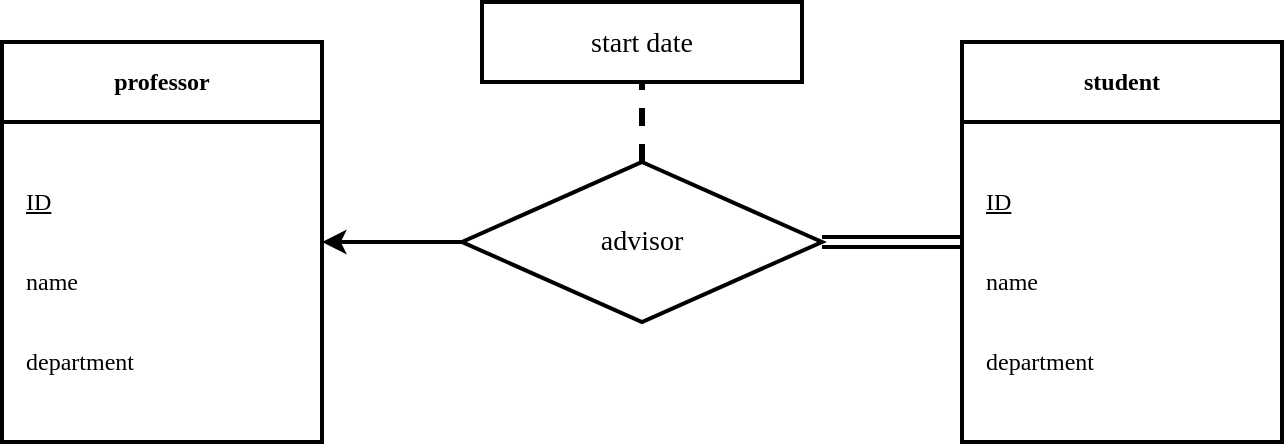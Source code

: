 <mxfile version="24.7.8">
  <diagram name="페이지-1" id="6Y-D9fufT2Aj4vKmrO4j">
    <mxGraphModel dx="1416" dy="1918" grid="1" gridSize="10" guides="1" tooltips="1" connect="1" arrows="1" fold="1" page="1" pageScale="1" pageWidth="850" pageHeight="1100" math="0" shadow="0">
      <root>
        <mxCell id="0" />
        <mxCell id="1" parent="0" />
        <mxCell id="W4ZG8LTANqpaEEe-8gN7-10" style="edgeStyle=orthogonalEdgeStyle;rounded=0;orthogonalLoop=1;jettySize=auto;html=1;exitX=1;exitY=0.5;exitDx=0;exitDy=0;entryX=0;entryY=0.5;entryDx=0;entryDy=0;startArrow=classic;startFill=1;endArrow=none;endFill=0;strokeWidth=2;" parent="1" source="W4ZG8LTANqpaEEe-8gN7-1" target="W4ZG8LTANqpaEEe-8gN7-9" edge="1">
          <mxGeometry relative="1" as="geometry" />
        </mxCell>
        <mxCell id="W4ZG8LTANqpaEEe-8gN7-1" value="professor" style="swimlane;whiteSpace=wrap;html=1;startSize=40;fontFamily=Pretendard Medium;strokeWidth=2;fillColor=none;" parent="1" vertex="1">
          <mxGeometry x="120" y="-40" width="160" height="200" as="geometry" />
        </mxCell>
        <mxCell id="W4ZG8LTANqpaEEe-8gN7-15" value="" style="rounded=0;whiteSpace=wrap;html=1;fillColor=none;" parent="W4ZG8LTANqpaEEe-8gN7-1" vertex="1">
          <mxGeometry y="40" width="160" height="160" as="geometry" />
        </mxCell>
        <mxCell id="W4ZG8LTANqpaEEe-8gN7-2" value="&lt;u&gt;ID&lt;/u&gt;" style="text;html=1;align=left;verticalAlign=middle;whiteSpace=wrap;rounded=0;fontFamily=Pretendard Medium;" parent="W4ZG8LTANqpaEEe-8gN7-1" vertex="1">
          <mxGeometry x="10" y="60" width="140" height="40" as="geometry" />
        </mxCell>
        <mxCell id="W4ZG8LTANqpaEEe-8gN7-3" value="name" style="text;html=1;align=left;verticalAlign=middle;whiteSpace=wrap;rounded=0;fontFamily=Pretendard Medium;" parent="W4ZG8LTANqpaEEe-8gN7-1" vertex="1">
          <mxGeometry x="10" y="100" width="140" height="40" as="geometry" />
        </mxCell>
        <mxCell id="W4ZG8LTANqpaEEe-8gN7-4" value="department" style="text;html=1;align=left;verticalAlign=middle;whiteSpace=wrap;rounded=0;fontFamily=Pretendard Medium;" parent="W4ZG8LTANqpaEEe-8gN7-1" vertex="1">
          <mxGeometry x="10" y="140" width="140" height="40" as="geometry" />
        </mxCell>
        <mxCell id="W4ZG8LTANqpaEEe-8gN7-11" style="rounded=0;orthogonalLoop=1;jettySize=auto;html=1;exitX=0;exitY=0.5;exitDx=0;exitDy=0;entryX=1;entryY=0.5;entryDx=0;entryDy=0;endArrow=none;endFill=0;strokeWidth=2;sourcePerimeterSpacing=0;targetPerimeterSpacing=0;shape=link;" parent="1" source="W4ZG8LTANqpaEEe-8gN7-5" target="W4ZG8LTANqpaEEe-8gN7-9" edge="1">
          <mxGeometry relative="1" as="geometry" />
        </mxCell>
        <mxCell id="W4ZG8LTANqpaEEe-8gN7-5" value="student" style="swimlane;whiteSpace=wrap;html=1;startSize=40;fontFamily=Pretendard Medium;strokeWidth=2;fillColor=none;" parent="1" vertex="1">
          <mxGeometry x="600" y="-40" width="160" height="200" as="geometry" />
        </mxCell>
        <mxCell id="W4ZG8LTANqpaEEe-8gN7-16" value="" style="rounded=0;whiteSpace=wrap;html=1;fillColor=none;" parent="W4ZG8LTANqpaEEe-8gN7-5" vertex="1">
          <mxGeometry y="40" width="160" height="160" as="geometry" />
        </mxCell>
        <mxCell id="W4ZG8LTANqpaEEe-8gN7-6" value="&lt;u&gt;ID&lt;/u&gt;" style="text;html=1;align=left;verticalAlign=middle;whiteSpace=wrap;rounded=0;fontFamily=Pretendard Medium;" parent="W4ZG8LTANqpaEEe-8gN7-5" vertex="1">
          <mxGeometry x="10" y="60" width="140" height="40" as="geometry" />
        </mxCell>
        <mxCell id="W4ZG8LTANqpaEEe-8gN7-7" value="name" style="text;html=1;align=left;verticalAlign=middle;whiteSpace=wrap;rounded=0;fontFamily=Pretendard Medium;" parent="W4ZG8LTANqpaEEe-8gN7-5" vertex="1">
          <mxGeometry x="10" y="100" width="140" height="40" as="geometry" />
        </mxCell>
        <mxCell id="W4ZG8LTANqpaEEe-8gN7-8" value="department" style="text;html=1;align=left;verticalAlign=middle;whiteSpace=wrap;rounded=0;fontFamily=Pretendard Medium;" parent="W4ZG8LTANqpaEEe-8gN7-5" vertex="1">
          <mxGeometry x="10" y="140" width="140" height="40" as="geometry" />
        </mxCell>
        <mxCell id="W4ZG8LTANqpaEEe-8gN7-13" style="edgeStyle=orthogonalEdgeStyle;rounded=0;orthogonalLoop=1;jettySize=auto;html=1;exitX=0.5;exitY=0;exitDx=0;exitDy=0;dashed=1;endArrow=none;endFill=0;strokeWidth=3;" parent="1" source="W4ZG8LTANqpaEEe-8gN7-9" target="W4ZG8LTANqpaEEe-8gN7-14" edge="1">
          <mxGeometry relative="1" as="geometry">
            <mxPoint x="440" y="-40" as="targetPoint" />
          </mxGeometry>
        </mxCell>
        <mxCell id="W4ZG8LTANqpaEEe-8gN7-9" value="&lt;font style=&quot;font-size: 14px;&quot;&gt;advisor&lt;/font&gt;" style="rhombus;whiteSpace=wrap;html=1;fontFamily=Pretendard Medium;fontSize=14;strokeWidth=2;fillColor=none;" parent="1" vertex="1">
          <mxGeometry x="350" y="20" width="180" height="80" as="geometry" />
        </mxCell>
        <mxCell id="W4ZG8LTANqpaEEe-8gN7-14" value="&lt;font style=&quot;font-size: 14px;&quot; face=&quot;Pretendard Medium&quot;&gt;start date&lt;/font&gt;" style="rounded=0;whiteSpace=wrap;html=1;fontSize=14;strokeWidth=2;fillColor=none;" parent="1" vertex="1">
          <mxGeometry x="360" y="-60" width="160" height="40" as="geometry" />
        </mxCell>
      </root>
    </mxGraphModel>
  </diagram>
</mxfile>
